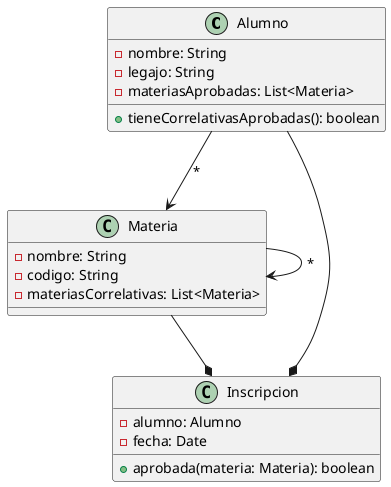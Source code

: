 @startuml

Class Alumno {
    -nombre: String
    -legajo: String
    -materiasAprobadas: List<Materia>
    +tieneCorrelativasAprobadas(): boolean
}

Class Materia {
    -nombre: String
    -codigo: String
    -materiasCorrelativas: List<Materia>
}

Class Inscripcion {
    -alumno: Alumno
    -fecha: Date
    +aprobada(materia: Materia): boolean
}

Alumno --* Inscripcion
Materia --* Inscripcion
Materia --> Materia : "*"
Alumno --> Materia: "*"


@enduml